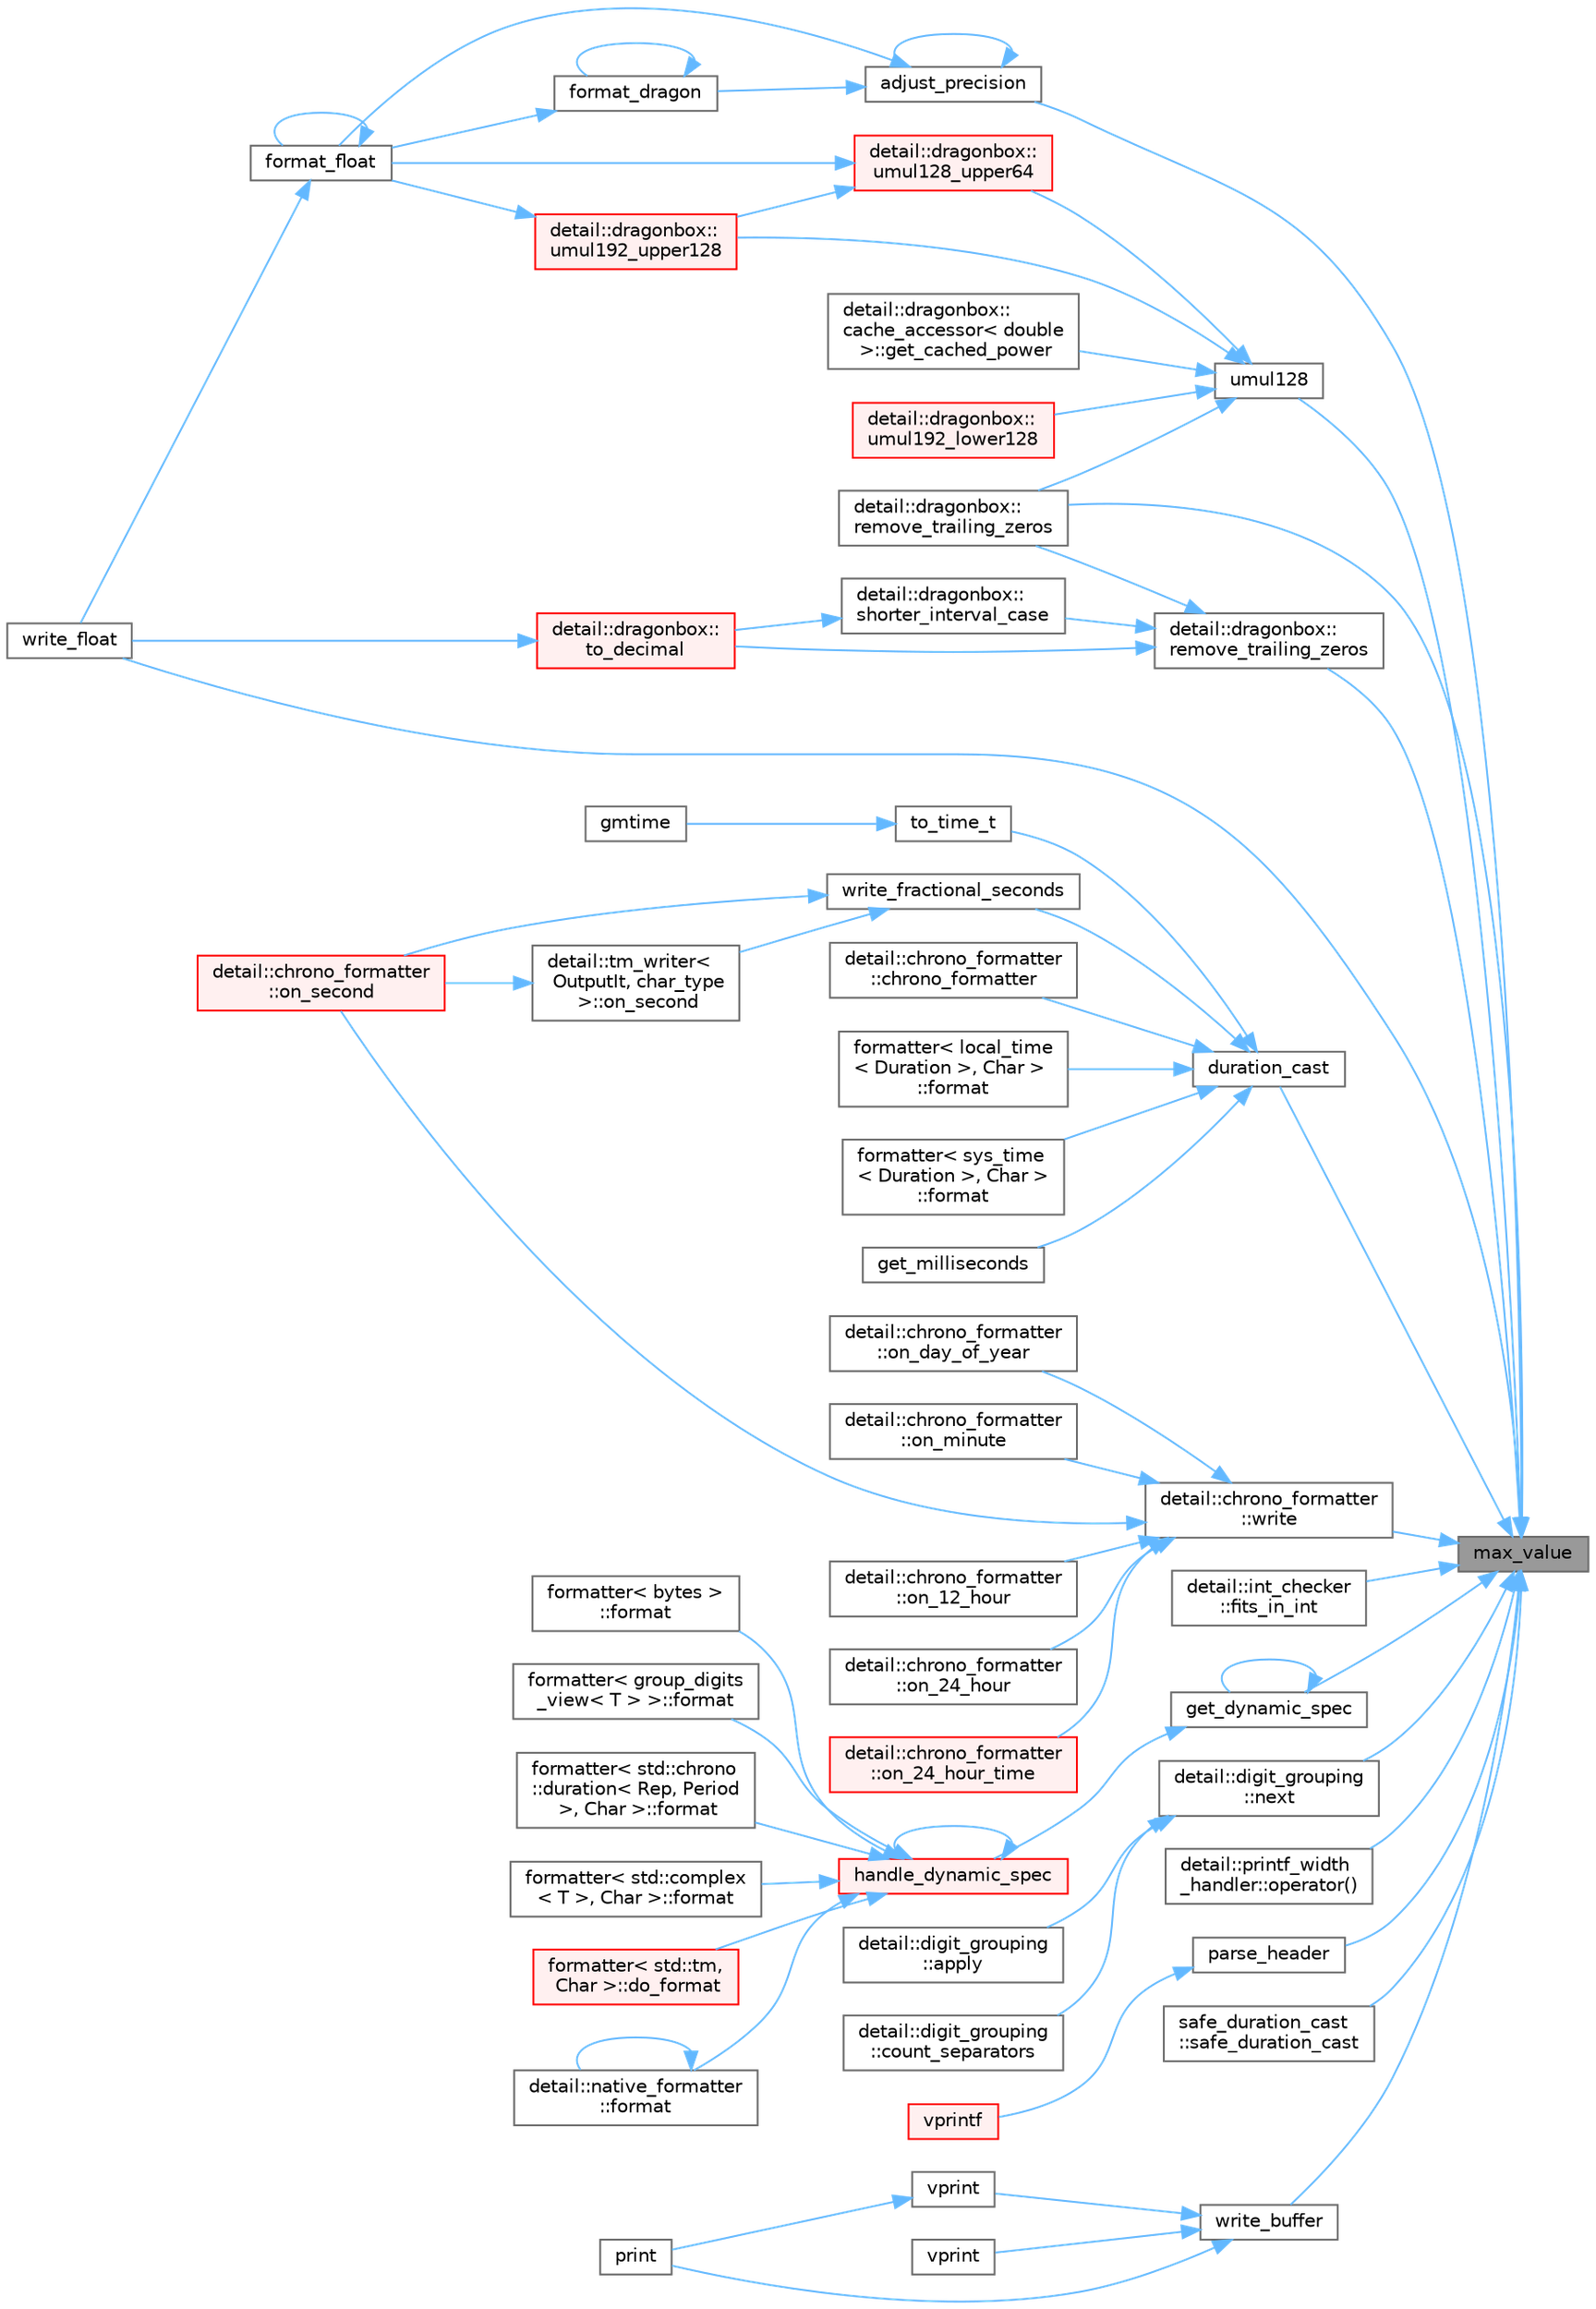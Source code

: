 digraph "max_value"
{
 // LATEX_PDF_SIZE
  bgcolor="transparent";
  edge [fontname=Helvetica,fontsize=10,labelfontname=Helvetica,labelfontsize=10];
  node [fontname=Helvetica,fontsize=10,shape=box,height=0.2,width=0.4];
  rankdir="RL";
  Node1 [id="Node000001",label="max_value",height=0.2,width=0.4,color="gray40", fillcolor="grey60", style="filled", fontcolor="black",tooltip=" "];
  Node1 -> Node2 [id="edge1_Node000001_Node000002",dir="back",color="steelblue1",style="solid",tooltip=" "];
  Node2 [id="Node000002",label="adjust_precision",height=0.2,width=0.4,color="grey40", fillcolor="white", style="filled",URL="$namespacedetail.html#ae8b528974b85b8665de631c7f11a3854",tooltip=" "];
  Node2 -> Node2 [id="edge2_Node000002_Node000002",dir="back",color="steelblue1",style="solid",tooltip=" "];
  Node2 -> Node3 [id="edge3_Node000002_Node000003",dir="back",color="steelblue1",style="solid",tooltip=" "];
  Node3 [id="Node000003",label="format_dragon",height=0.2,width=0.4,color="grey40", fillcolor="white", style="filled",URL="$namespacedetail.html#a510659ecef3d8ef10992996732a723f7",tooltip=" "];
  Node3 -> Node3 [id="edge4_Node000003_Node000003",dir="back",color="steelblue1",style="solid",tooltip=" "];
  Node3 -> Node4 [id="edge5_Node000003_Node000004",dir="back",color="steelblue1",style="solid",tooltip=" "];
  Node4 [id="Node000004",label="format_float",height=0.2,width=0.4,color="grey40", fillcolor="white", style="filled",URL="$namespacedetail.html#a6f5e9a91b995411cd8aa9d6870e8bcdd",tooltip=" "];
  Node4 -> Node4 [id="edge6_Node000004_Node000004",dir="back",color="steelblue1",style="solid",tooltip=" "];
  Node4 -> Node5 [id="edge7_Node000004_Node000005",dir="back",color="steelblue1",style="solid",tooltip=" "];
  Node5 [id="Node000005",label="write_float",height=0.2,width=0.4,color="grey40", fillcolor="white", style="filled",URL="$namespacedetail.html#a503a3fdae408f07dae7003840f786b53",tooltip=" "];
  Node2 -> Node4 [id="edge8_Node000002_Node000004",dir="back",color="steelblue1",style="solid",tooltip=" "];
  Node1 -> Node6 [id="edge9_Node000001_Node000006",dir="back",color="steelblue1",style="solid",tooltip=" "];
  Node6 [id="Node000006",label="duration_cast",height=0.2,width=0.4,color="grey40", fillcolor="white", style="filled",URL="$namespacedetail.html#aa4e8a7bfd4c67725575c44238eb10970",tooltip=" "];
  Node6 -> Node7 [id="edge10_Node000006_Node000007",dir="back",color="steelblue1",style="solid",tooltip=" "];
  Node7 [id="Node000007",label="detail::chrono_formatter\l::chrono_formatter",height=0.2,width=0.4,color="grey40", fillcolor="white", style="filled",URL="$structdetail_1_1chrono__formatter.html#a48bafe99b1deeba642ee13de90388a6f",tooltip=" "];
  Node6 -> Node8 [id="edge11_Node000006_Node000008",dir="back",color="steelblue1",style="solid",tooltip=" "];
  Node8 [id="Node000008",label="formatter\< local_time\l\< Duration \>, Char \>\l::format",height=0.2,width=0.4,color="grey40", fillcolor="white", style="filled",URL="$structformatter_3_01local__time_3_01_duration_01_4_00_01_char_01_4.html#a52e8eb3c7a015c7e59294f5860239717",tooltip=" "];
  Node6 -> Node9 [id="edge12_Node000006_Node000009",dir="back",color="steelblue1",style="solid",tooltip=" "];
  Node9 [id="Node000009",label="formatter\< sys_time\l\< Duration \>, Char \>\l::format",height=0.2,width=0.4,color="grey40", fillcolor="white", style="filled",URL="$structformatter_3_01sys__time_3_01_duration_01_4_00_01_char_01_4.html#ae4c5680a88f8b97963455a2c6af36203",tooltip=" "];
  Node6 -> Node10 [id="edge13_Node000006_Node000010",dir="back",color="steelblue1",style="solid",tooltip=" "];
  Node10 [id="Node000010",label="get_milliseconds",height=0.2,width=0.4,color="grey40", fillcolor="white", style="filled",URL="$namespacedetail.html#a1ec0b994e150d44d0a32c6cce3e5adfd",tooltip=" "];
  Node6 -> Node11 [id="edge14_Node000006_Node000011",dir="back",color="steelblue1",style="solid",tooltip=" "];
  Node11 [id="Node000011",label="to_time_t",height=0.2,width=0.4,color="grey40", fillcolor="white", style="filled",URL="$namespacedetail.html#a4f86046fc16db3907eb4bd0c9c7833e2",tooltip=" "];
  Node11 -> Node12 [id="edge15_Node000011_Node000012",dir="back",color="steelblue1",style="solid",tooltip=" "];
  Node12 [id="Node000012",label="gmtime",height=0.2,width=0.4,color="grey40", fillcolor="white", style="filled",URL="$bundled_2chrono_8h.html#a36146ff53ad660e32b27ddad663628a9",tooltip=" "];
  Node6 -> Node13 [id="edge16_Node000006_Node000013",dir="back",color="steelblue1",style="solid",tooltip=" "];
  Node13 [id="Node000013",label="write_fractional_seconds",height=0.2,width=0.4,color="grey40", fillcolor="white", style="filled",URL="$namespacedetail.html#a3bc10bfc5890885892eed90dd1ebbacb",tooltip=" "];
  Node13 -> Node14 [id="edge17_Node000013_Node000014",dir="back",color="steelblue1",style="solid",tooltip=" "];
  Node14 [id="Node000014",label="detail::chrono_formatter\l::on_second",height=0.2,width=0.4,color="red", fillcolor="#FFF0F0", style="filled",URL="$structdetail_1_1chrono__formatter.html#afcb9a0eff4398874cbff0b5466c5f56c",tooltip=" "];
  Node13 -> Node16 [id="edge18_Node000013_Node000016",dir="back",color="steelblue1",style="solid",tooltip=" "];
  Node16 [id="Node000016",label="detail::tm_writer\<\l OutputIt, char_type\l \>::on_second",height=0.2,width=0.4,color="grey40", fillcolor="white", style="filled",URL="$classdetail_1_1tm__writer.html#afcb9a0eff4398874cbff0b5466c5f56c",tooltip=" "];
  Node16 -> Node14 [id="edge19_Node000016_Node000014",dir="back",color="steelblue1",style="solid",tooltip=" "];
  Node1 -> Node17 [id="edge20_Node000001_Node000017",dir="back",color="steelblue1",style="solid",tooltip=" "];
  Node17 [id="Node000017",label="detail::int_checker\l::fits_in_int",height=0.2,width=0.4,color="grey40", fillcolor="white", style="filled",URL="$structdetail_1_1int__checker.html#a41164026172dcf8b26b7c3e7929ee8ac",tooltip=" "];
  Node1 -> Node18 [id="edge21_Node000001_Node000018",dir="back",color="steelblue1",style="solid",tooltip=" "];
  Node18 [id="Node000018",label="get_dynamic_spec",height=0.2,width=0.4,color="grey40", fillcolor="white", style="filled",URL="$namespacedetail.html#ab59f4749a5b3b1ff63e07b7510ae0c84",tooltip=" "];
  Node18 -> Node18 [id="edge22_Node000018_Node000018",dir="back",color="steelblue1",style="solid",tooltip=" "];
  Node18 -> Node19 [id="edge23_Node000018_Node000019",dir="back",color="steelblue1",style="solid",tooltip=" "];
  Node19 [id="Node000019",label="handle_dynamic_spec",height=0.2,width=0.4,color="red", fillcolor="#FFF0F0", style="filled",URL="$namespacedetail.html#a12cf1c775edd0f25a1c935a2556ff869",tooltip=" "];
  Node19 -> Node20 [id="edge24_Node000019_Node000020",dir="back",color="steelblue1",style="solid",tooltip=" "];
  Node20 [id="Node000020",label="formatter\< std::tm,\l Char \>::do_format",height=0.2,width=0.4,color="red", fillcolor="#FFF0F0", style="filled",URL="$structformatter_3_01std_1_1tm_00_01_char_01_4.html#aa9f5144aebbd265e2741db3d13aaebdd",tooltip=" "];
  Node19 -> Node22 [id="edge25_Node000019_Node000022",dir="back",color="steelblue1",style="solid",tooltip=" "];
  Node22 [id="Node000022",label="detail::native_formatter\l::format",height=0.2,width=0.4,color="grey40", fillcolor="white", style="filled",URL="$structdetail_1_1native__formatter.html#a9b52fcb79b1551eb75c0f9e324f5b14a",tooltip=" "];
  Node22 -> Node22 [id="edge26_Node000022_Node000022",dir="back",color="steelblue1",style="solid",tooltip=" "];
  Node19 -> Node23 [id="edge27_Node000019_Node000023",dir="back",color="steelblue1",style="solid",tooltip=" "];
  Node23 [id="Node000023",label="formatter\< bytes \>\l::format",height=0.2,width=0.4,color="grey40", fillcolor="white", style="filled",URL="$structformatter_3_01bytes_01_4.html#a8d23698faeb46b61b9b0ead6dcc93803",tooltip=" "];
  Node19 -> Node24 [id="edge28_Node000019_Node000024",dir="back",color="steelblue1",style="solid",tooltip=" "];
  Node24 [id="Node000024",label="formatter\< group_digits\l_view\< T \> \>::format",height=0.2,width=0.4,color="grey40", fillcolor="white", style="filled",URL="$structformatter_3_01group__digits__view_3_01_t_01_4_01_4.html#a12f88da6a64b78a7132de00518d5e674",tooltip=" "];
  Node19 -> Node25 [id="edge29_Node000019_Node000025",dir="back",color="steelblue1",style="solid",tooltip=" "];
  Node25 [id="Node000025",label="formatter\< std::chrono\l::duration\< Rep, Period\l \>, Char \>::format",height=0.2,width=0.4,color="grey40", fillcolor="white", style="filled",URL="$structformatter_3_01std_1_1chrono_1_1duration_3_01_rep_00_01_period_01_4_00_01_char_01_4.html#a2ec854bd7a6a632e4a8e0c027634c84a",tooltip=" "];
  Node19 -> Node26 [id="edge30_Node000019_Node000026",dir="back",color="steelblue1",style="solid",tooltip=" "];
  Node26 [id="Node000026",label="formatter\< std::complex\l\< T \>, Char \>::format",height=0.2,width=0.4,color="grey40", fillcolor="white", style="filled",URL="$structformatter_3_01std_1_1complex_3_01_t_01_4_00_01_char_01_4.html#aebc2d403af5f0aa6b372cea57044631d",tooltip=" "];
  Node19 -> Node19 [id="edge31_Node000019_Node000019",dir="back",color="steelblue1",style="solid",tooltip=" "];
  Node1 -> Node29 [id="edge32_Node000001_Node000029",dir="back",color="steelblue1",style="solid",tooltip=" "];
  Node29 [id="Node000029",label="detail::digit_grouping\l::next",height=0.2,width=0.4,color="grey40", fillcolor="white", style="filled",URL="$classdetail_1_1digit__grouping.html#a72b5a5de9a5b4acb4ca954dc78d62dea",tooltip=" "];
  Node29 -> Node30 [id="edge33_Node000029_Node000030",dir="back",color="steelblue1",style="solid",tooltip=" "];
  Node30 [id="Node000030",label="detail::digit_grouping\l::apply",height=0.2,width=0.4,color="grey40", fillcolor="white", style="filled",URL="$classdetail_1_1digit__grouping.html#a92811a082cdee6ced2b07a83084abf27",tooltip=" "];
  Node29 -> Node31 [id="edge34_Node000029_Node000031",dir="back",color="steelblue1",style="solid",tooltip=" "];
  Node31 [id="Node000031",label="detail::digit_grouping\l::count_separators",height=0.2,width=0.4,color="grey40", fillcolor="white", style="filled",URL="$classdetail_1_1digit__grouping.html#aaeafece7bb3d9abd5a984d442be73c6e",tooltip=" "];
  Node1 -> Node32 [id="edge35_Node000001_Node000032",dir="back",color="steelblue1",style="solid",tooltip=" "];
  Node32 [id="Node000032",label="detail::printf_width\l_handler::operator()",height=0.2,width=0.4,color="grey40", fillcolor="white", style="filled",URL="$classdetail_1_1printf__width__handler.html#ad4bcfbf3e70eee26f22599483bd4f4be",tooltip=" "];
  Node1 -> Node33 [id="edge36_Node000001_Node000033",dir="back",color="steelblue1",style="solid",tooltip=" "];
  Node33 [id="Node000033",label="parse_header",height=0.2,width=0.4,color="grey40", fillcolor="white", style="filled",URL="$namespacedetail.html#af191853bad5ee9cfad04aad57ce3f761",tooltip=" "];
  Node33 -> Node34 [id="edge37_Node000033_Node000034",dir="back",color="steelblue1",style="solid",tooltip=" "];
  Node34 [id="Node000034",label="vprintf",height=0.2,width=0.4,color="red", fillcolor="#FFF0F0", style="filled",URL="$namespacedetail.html#a755ec613824f57d29068751f166ad91b",tooltip=" "];
  Node1 -> Node79 [id="edge38_Node000001_Node000079",dir="back",color="steelblue1",style="solid",tooltip=" "];
  Node79 [id="Node000079",label="detail::dragonbox::\lremove_trailing_zeros",height=0.2,width=0.4,color="grey40", fillcolor="white", style="filled",URL="$namespacedetail_1_1dragonbox.html#a180ab43d8cb1f8a73f9b90622603a950",tooltip=" "];
  Node79 -> Node80 [id="edge39_Node000079_Node000080",dir="back",color="steelblue1",style="solid",tooltip=" "];
  Node80 [id="Node000080",label="detail::dragonbox::\lremove_trailing_zeros",height=0.2,width=0.4,color="grey40", fillcolor="white", style="filled",URL="$namespacedetail_1_1dragonbox.html#ac88bc0d2ac5b8b8ac460d10dd380f5b5",tooltip=" "];
  Node79 -> Node81 [id="edge40_Node000079_Node000081",dir="back",color="steelblue1",style="solid",tooltip=" "];
  Node81 [id="Node000081",label="detail::dragonbox::\lshorter_interval_case",height=0.2,width=0.4,color="grey40", fillcolor="white", style="filled",URL="$namespacedetail_1_1dragonbox.html#ac3659155a19df4345f60585b9371249c",tooltip=" "];
  Node81 -> Node82 [id="edge41_Node000081_Node000082",dir="back",color="steelblue1",style="solid",tooltip=" "];
  Node82 [id="Node000082",label="detail::dragonbox::\lto_decimal",height=0.2,width=0.4,color="red", fillcolor="#FFF0F0", style="filled",URL="$namespacedetail_1_1dragonbox.html#afd01f0cf7248defdd46c0921187f740b",tooltip=" "];
  Node82 -> Node5 [id="edge42_Node000082_Node000005",dir="back",color="steelblue1",style="solid",tooltip=" "];
  Node79 -> Node82 [id="edge43_Node000079_Node000082",dir="back",color="steelblue1",style="solid",tooltip=" "];
  Node1 -> Node80 [id="edge44_Node000001_Node000080",dir="back",color="steelblue1",style="solid",tooltip=" "];
  Node1 -> Node84 [id="edge45_Node000001_Node000084",dir="back",color="steelblue1",style="solid",tooltip=" "];
  Node84 [id="Node000084",label="safe_duration_cast\l::safe_duration_cast",height=0.2,width=0.4,color="grey40", fillcolor="white", style="filled",URL="$namespacesafe__duration__cast.html#a8a653f2a1cc545ab18e52d93e1227caa",tooltip="Safe duration_cast between floating point durations"];
  Node1 -> Node85 [id="edge46_Node000001_Node000085",dir="back",color="steelblue1",style="solid",tooltip=" "];
  Node85 [id="Node000085",label="umul128",height=0.2,width=0.4,color="grey40", fillcolor="white", style="filled",URL="$namespacedetail.html#a2fcc6d7c0a2284622dd2f93e7e167673",tooltip=" "];
  Node85 -> Node86 [id="edge47_Node000085_Node000086",dir="back",color="steelblue1",style="solid",tooltip=" "];
  Node86 [id="Node000086",label="detail::dragonbox::\lcache_accessor\< double\l \>::get_cached_power",height=0.2,width=0.4,color="grey40", fillcolor="white", style="filled",URL="$structdetail_1_1dragonbox_1_1cache__accessor_3_01double_01_4.html#a4d22a8e2956e79cff152683760507939",tooltip=" "];
  Node85 -> Node80 [id="edge48_Node000085_Node000080",dir="back",color="steelblue1",style="solid",tooltip=" "];
  Node85 -> Node87 [id="edge49_Node000085_Node000087",dir="back",color="steelblue1",style="solid",tooltip=" "];
  Node87 [id="Node000087",label="detail::dragonbox::\lumul128_upper64",height=0.2,width=0.4,color="red", fillcolor="#FFF0F0", style="filled",URL="$namespacedetail_1_1dragonbox.html#a7210099cce1b747c6a3ee80ba2c9f6f8",tooltip=" "];
  Node87 -> Node4 [id="edge50_Node000087_Node000004",dir="back",color="steelblue1",style="solid",tooltip=" "];
  Node87 -> Node89 [id="edge51_Node000087_Node000089",dir="back",color="steelblue1",style="solid",tooltip=" "];
  Node89 [id="Node000089",label="detail::dragonbox::\lumul192_upper128",height=0.2,width=0.4,color="red", fillcolor="#FFF0F0", style="filled",URL="$namespacedetail_1_1dragonbox.html#a3651dcc4effb4728e200a67c6c12ec3a",tooltip=" "];
  Node89 -> Node4 [id="edge52_Node000089_Node000004",dir="back",color="steelblue1",style="solid",tooltip=" "];
  Node85 -> Node93 [id="edge53_Node000085_Node000093",dir="back",color="steelblue1",style="solid",tooltip=" "];
  Node93 [id="Node000093",label="detail::dragonbox::\lumul192_lower128",height=0.2,width=0.4,color="red", fillcolor="#FFF0F0", style="filled",URL="$namespacedetail_1_1dragonbox.html#a00b314c81f5a84304eaba6d1afa17884",tooltip=" "];
  Node85 -> Node89 [id="edge54_Node000085_Node000089",dir="back",color="steelblue1",style="solid",tooltip=" "];
  Node1 -> Node95 [id="edge55_Node000001_Node000095",dir="back",color="steelblue1",style="solid",tooltip=" "];
  Node95 [id="Node000095",label="detail::chrono_formatter\l::write",height=0.2,width=0.4,color="grey40", fillcolor="white", style="filled",URL="$structdetail_1_1chrono__formatter.html#add7570da74a4570c6bbdd344394d3b73",tooltip=" "];
  Node95 -> Node96 [id="edge56_Node000095_Node000096",dir="back",color="steelblue1",style="solid",tooltip=" "];
  Node96 [id="Node000096",label="detail::chrono_formatter\l::on_12_hour",height=0.2,width=0.4,color="grey40", fillcolor="white", style="filled",URL="$structdetail_1_1chrono__formatter.html#a3f7aacce265226c5965e6081c4799336",tooltip=" "];
  Node95 -> Node97 [id="edge57_Node000095_Node000097",dir="back",color="steelblue1",style="solid",tooltip=" "];
  Node97 [id="Node000097",label="detail::chrono_formatter\l::on_24_hour",height=0.2,width=0.4,color="grey40", fillcolor="white", style="filled",URL="$structdetail_1_1chrono__formatter.html#aea488566e3e4ca46319ef5f5151755a0",tooltip=" "];
  Node95 -> Node98 [id="edge58_Node000095_Node000098",dir="back",color="steelblue1",style="solid",tooltip=" "];
  Node98 [id="Node000098",label="detail::chrono_formatter\l::on_24_hour_time",height=0.2,width=0.4,color="red", fillcolor="#FFF0F0", style="filled",URL="$structdetail_1_1chrono__formatter.html#a1a36b23ef9bc29633a52e995ea2dd23a",tooltip=" "];
  Node95 -> Node99 [id="edge59_Node000095_Node000099",dir="back",color="steelblue1",style="solid",tooltip=" "];
  Node99 [id="Node000099",label="detail::chrono_formatter\l::on_day_of_year",height=0.2,width=0.4,color="grey40", fillcolor="white", style="filled",URL="$structdetail_1_1chrono__formatter.html#a15e3ea2d4cbad788f990ad686632f905",tooltip=" "];
  Node95 -> Node100 [id="edge60_Node000095_Node000100",dir="back",color="steelblue1",style="solid",tooltip=" "];
  Node100 [id="Node000100",label="detail::chrono_formatter\l::on_minute",height=0.2,width=0.4,color="grey40", fillcolor="white", style="filled",URL="$structdetail_1_1chrono__formatter.html#a5fa9e34decab3a88e4c9543effa54e31",tooltip=" "];
  Node95 -> Node14 [id="edge61_Node000095_Node000014",dir="back",color="steelblue1",style="solid",tooltip=" "];
  Node1 -> Node101 [id="edge62_Node000001_Node000101",dir="back",color="steelblue1",style="solid",tooltip=" "];
  Node101 [id="Node000101",label="write_buffer",height=0.2,width=0.4,color="grey40", fillcolor="white", style="filled",URL="$namespacedetail.html#af967672ce325169609170c5149e75c89",tooltip=" "];
  Node101 -> Node102 [id="edge63_Node000101_Node000102",dir="back",color="steelblue1",style="solid",tooltip=" "];
  Node102 [id="Node000102",label="print",height=0.2,width=0.4,color="grey40", fillcolor="white", style="filled",URL="$ostream_8h.html#a3883cc4dedb6840173d3ca9699e7693c",tooltip="Prints formatted data to the stream os."];
  Node101 -> Node103 [id="edge64_Node000101_Node000103",dir="back",color="steelblue1",style="solid",tooltip=" "];
  Node103 [id="Node000103",label="vprint",height=0.2,width=0.4,color="grey40", fillcolor="white", style="filled",URL="$ostream_8h.html#a5a12ace2368ad2613bac4c16637a97ec",tooltip=" "];
  Node103 -> Node102 [id="edge65_Node000103_Node000102",dir="back",color="steelblue1",style="solid",tooltip=" "];
  Node101 -> Node104 [id="edge66_Node000101_Node000104",dir="back",color="steelblue1",style="solid",tooltip=" "];
  Node104 [id="Node000104",label="vprint",height=0.2,width=0.4,color="grey40", fillcolor="white", style="filled",URL="$bundled_2xchar_8h.html#aae096773ff6c45b6cc1555e3bb92c3d3",tooltip=" "];
  Node1 -> Node5 [id="edge67_Node000001_Node000005",dir="back",color="steelblue1",style="solid",tooltip=" "];
}
